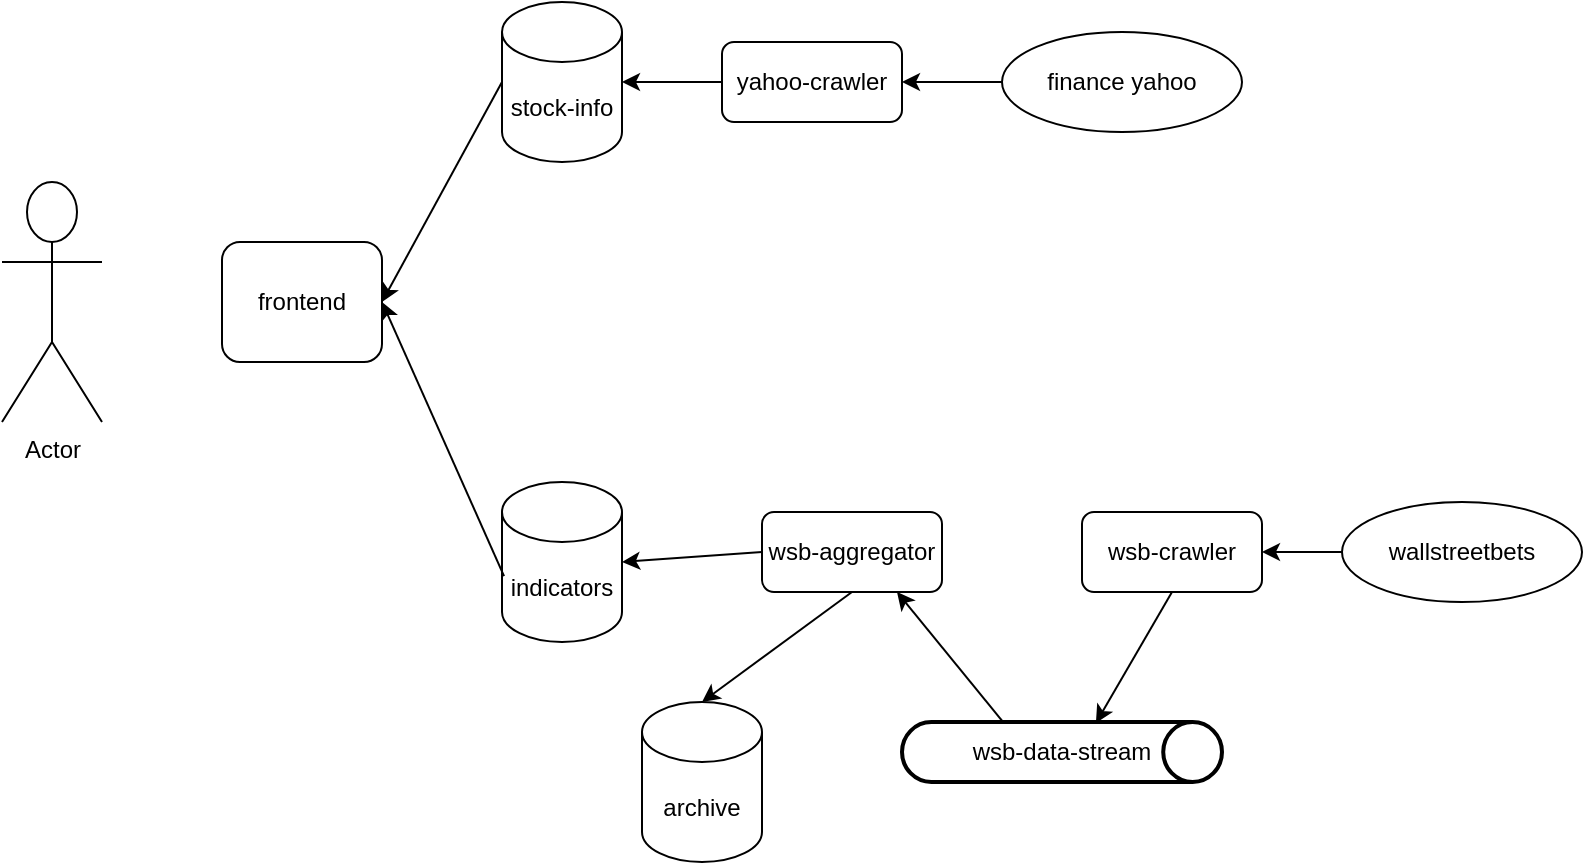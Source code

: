 <mxfile version="20.3.5" type="github">
  <diagram id="cwuAHb5kfraua9O70WIg" name="Page-1">
    <mxGraphModel dx="1186" dy="642" grid="1" gridSize="10" guides="1" tooltips="1" connect="1" arrows="1" fold="1" page="1" pageScale="1" pageWidth="850" pageHeight="1100" math="0" shadow="0">
      <root>
        <mxCell id="0" />
        <mxCell id="1" parent="0" />
        <mxCell id="NB_EdpPb3LNE-C1aPvxd-1" value="Actor" style="shape=umlActor;verticalLabelPosition=bottom;verticalAlign=top;html=1;outlineConnect=0;" parent="1" vertex="1">
          <mxGeometry x="20" y="140" width="50" height="120" as="geometry" />
        </mxCell>
        <mxCell id="NB_EdpPb3LNE-C1aPvxd-2" value="frontend" style="rounded=1;whiteSpace=wrap;html=1;" parent="1" vertex="1">
          <mxGeometry x="130" y="170" width="80" height="60" as="geometry" />
        </mxCell>
        <mxCell id="NB_EdpPb3LNE-C1aPvxd-3" value="stock-info" style="shape=cylinder3;whiteSpace=wrap;html=1;boundedLbl=1;backgroundOutline=1;size=15;" parent="1" vertex="1">
          <mxGeometry x="270" y="50" width="60" height="80" as="geometry" />
        </mxCell>
        <mxCell id="NB_EdpPb3LNE-C1aPvxd-4" value="indicators" style="shape=cylinder3;whiteSpace=wrap;html=1;boundedLbl=1;backgroundOutline=1;size=15;" parent="1" vertex="1">
          <mxGeometry x="270" y="290" width="60" height="80" as="geometry" />
        </mxCell>
        <mxCell id="NB_EdpPb3LNE-C1aPvxd-5" value="" style="endArrow=classic;html=1;rounded=0;entryX=1;entryY=0.5;entryDx=0;entryDy=0;exitX=0;exitY=0.5;exitDx=0;exitDy=0;exitPerimeter=0;" parent="1" source="NB_EdpPb3LNE-C1aPvxd-3" target="NB_EdpPb3LNE-C1aPvxd-2" edge="1">
          <mxGeometry width="50" height="50" relative="1" as="geometry">
            <mxPoint x="400" y="370" as="sourcePoint" />
            <mxPoint x="450" y="320" as="targetPoint" />
          </mxGeometry>
        </mxCell>
        <mxCell id="NB_EdpPb3LNE-C1aPvxd-6" value="" style="endArrow=classic;html=1;rounded=0;entryX=1;entryY=0.5;entryDx=0;entryDy=0;exitX=0.017;exitY=0.588;exitDx=0;exitDy=0;exitPerimeter=0;" parent="1" source="NB_EdpPb3LNE-C1aPvxd-4" target="NB_EdpPb3LNE-C1aPvxd-2" edge="1">
          <mxGeometry width="50" height="50" relative="1" as="geometry">
            <mxPoint x="400" y="370" as="sourcePoint" />
            <mxPoint x="450" y="320" as="targetPoint" />
          </mxGeometry>
        </mxCell>
        <mxCell id="NB_EdpPb3LNE-C1aPvxd-7" value="wsb-crawler" style="rounded=1;whiteSpace=wrap;html=1;" parent="1" vertex="1">
          <mxGeometry x="560" y="305" width="90" height="40" as="geometry" />
        </mxCell>
        <mxCell id="NB_EdpPb3LNE-C1aPvxd-8" value="wallstreetbets" style="ellipse;whiteSpace=wrap;html=1;" parent="1" vertex="1">
          <mxGeometry x="690" y="300" width="120" height="50" as="geometry" />
        </mxCell>
        <mxCell id="NB_EdpPb3LNE-C1aPvxd-9" value="wsb-aggregator" style="rounded=1;whiteSpace=wrap;html=1;" parent="1" vertex="1">
          <mxGeometry x="400" y="305" width="90" height="40" as="geometry" />
        </mxCell>
        <mxCell id="NB_EdpPb3LNE-C1aPvxd-11" value="wsb-data-stream" style="strokeWidth=2;html=1;shape=mxgraph.flowchart.direct_data;whiteSpace=wrap;" parent="1" vertex="1">
          <mxGeometry x="470" y="410" width="160" height="30" as="geometry" />
        </mxCell>
        <mxCell id="NB_EdpPb3LNE-C1aPvxd-12" value="archive" style="shape=cylinder3;whiteSpace=wrap;html=1;boundedLbl=1;backgroundOutline=1;size=15;" parent="1" vertex="1">
          <mxGeometry x="340" y="400" width="60" height="80" as="geometry" />
        </mxCell>
        <mxCell id="NB_EdpPb3LNE-C1aPvxd-13" value="" style="endArrow=classic;html=1;rounded=0;entryX=1;entryY=0.5;entryDx=0;entryDy=0;entryPerimeter=0;exitX=0;exitY=0.5;exitDx=0;exitDy=0;" parent="1" source="NB_EdpPb3LNE-C1aPvxd-9" target="NB_EdpPb3LNE-C1aPvxd-4" edge="1">
          <mxGeometry width="50" height="50" relative="1" as="geometry">
            <mxPoint x="400" y="360" as="sourcePoint" />
            <mxPoint x="450" y="310" as="targetPoint" />
          </mxGeometry>
        </mxCell>
        <mxCell id="NB_EdpPb3LNE-C1aPvxd-14" value="" style="endArrow=classic;html=1;rounded=0;entryX=0.5;entryY=0;entryDx=0;entryDy=0;entryPerimeter=0;exitX=0.5;exitY=1;exitDx=0;exitDy=0;" parent="1" source="NB_EdpPb3LNE-C1aPvxd-9" target="NB_EdpPb3LNE-C1aPvxd-12" edge="1">
          <mxGeometry width="50" height="50" relative="1" as="geometry">
            <mxPoint x="410" y="335" as="sourcePoint" />
            <mxPoint x="340" y="340" as="targetPoint" />
          </mxGeometry>
        </mxCell>
        <mxCell id="NB_EdpPb3LNE-C1aPvxd-16" value="" style="endArrow=classic;html=1;rounded=0;entryX=0.75;entryY=1;entryDx=0;entryDy=0;exitX=0.313;exitY=-0.017;exitDx=0;exitDy=0;exitPerimeter=0;" parent="1" source="NB_EdpPb3LNE-C1aPvxd-11" target="NB_EdpPb3LNE-C1aPvxd-9" edge="1">
          <mxGeometry width="50" height="50" relative="1" as="geometry">
            <mxPoint x="465" y="365" as="sourcePoint" />
            <mxPoint x="390" y="420" as="targetPoint" />
          </mxGeometry>
        </mxCell>
        <mxCell id="NB_EdpPb3LNE-C1aPvxd-17" value="" style="endArrow=classic;html=1;rounded=0;entryX=0.606;entryY=0.017;entryDx=0;entryDy=0;entryPerimeter=0;exitX=0.5;exitY=1;exitDx=0;exitDy=0;" parent="1" source="NB_EdpPb3LNE-C1aPvxd-7" target="NB_EdpPb3LNE-C1aPvxd-11" edge="1">
          <mxGeometry width="50" height="50" relative="1" as="geometry">
            <mxPoint x="475" y="375" as="sourcePoint" />
            <mxPoint x="400" y="430" as="targetPoint" />
          </mxGeometry>
        </mxCell>
        <mxCell id="NB_EdpPb3LNE-C1aPvxd-18" value="" style="endArrow=classic;html=1;rounded=0;entryX=1;entryY=0.5;entryDx=0;entryDy=0;exitX=0;exitY=0.5;exitDx=0;exitDy=0;" parent="1" source="NB_EdpPb3LNE-C1aPvxd-8" target="NB_EdpPb3LNE-C1aPvxd-7" edge="1">
          <mxGeometry width="50" height="50" relative="1" as="geometry">
            <mxPoint x="615" y="355" as="sourcePoint" />
            <mxPoint x="576.96" y="420.51" as="targetPoint" />
          </mxGeometry>
        </mxCell>
        <mxCell id="PI4uhEXnwu2ix2PgJ05R-2" value="" style="edgeStyle=orthogonalEdgeStyle;rounded=0;orthogonalLoop=1;jettySize=auto;html=1;" edge="1" parent="1" source="PI4uhEXnwu2ix2PgJ05R-1" target="NB_EdpPb3LNE-C1aPvxd-3">
          <mxGeometry relative="1" as="geometry" />
        </mxCell>
        <mxCell id="PI4uhEXnwu2ix2PgJ05R-1" value="yahoo-crawler&lt;br&gt;" style="rounded=1;whiteSpace=wrap;html=1;" vertex="1" parent="1">
          <mxGeometry x="380" y="70" width="90" height="40" as="geometry" />
        </mxCell>
        <mxCell id="PI4uhEXnwu2ix2PgJ05R-4" value="" style="edgeStyle=orthogonalEdgeStyle;rounded=0;orthogonalLoop=1;jettySize=auto;html=1;" edge="1" parent="1" source="PI4uhEXnwu2ix2PgJ05R-3" target="PI4uhEXnwu2ix2PgJ05R-1">
          <mxGeometry relative="1" as="geometry" />
        </mxCell>
        <mxCell id="PI4uhEXnwu2ix2PgJ05R-3" value="finance yahoo" style="ellipse;whiteSpace=wrap;html=1;" vertex="1" parent="1">
          <mxGeometry x="520" y="65" width="120" height="50" as="geometry" />
        </mxCell>
      </root>
    </mxGraphModel>
  </diagram>
</mxfile>
